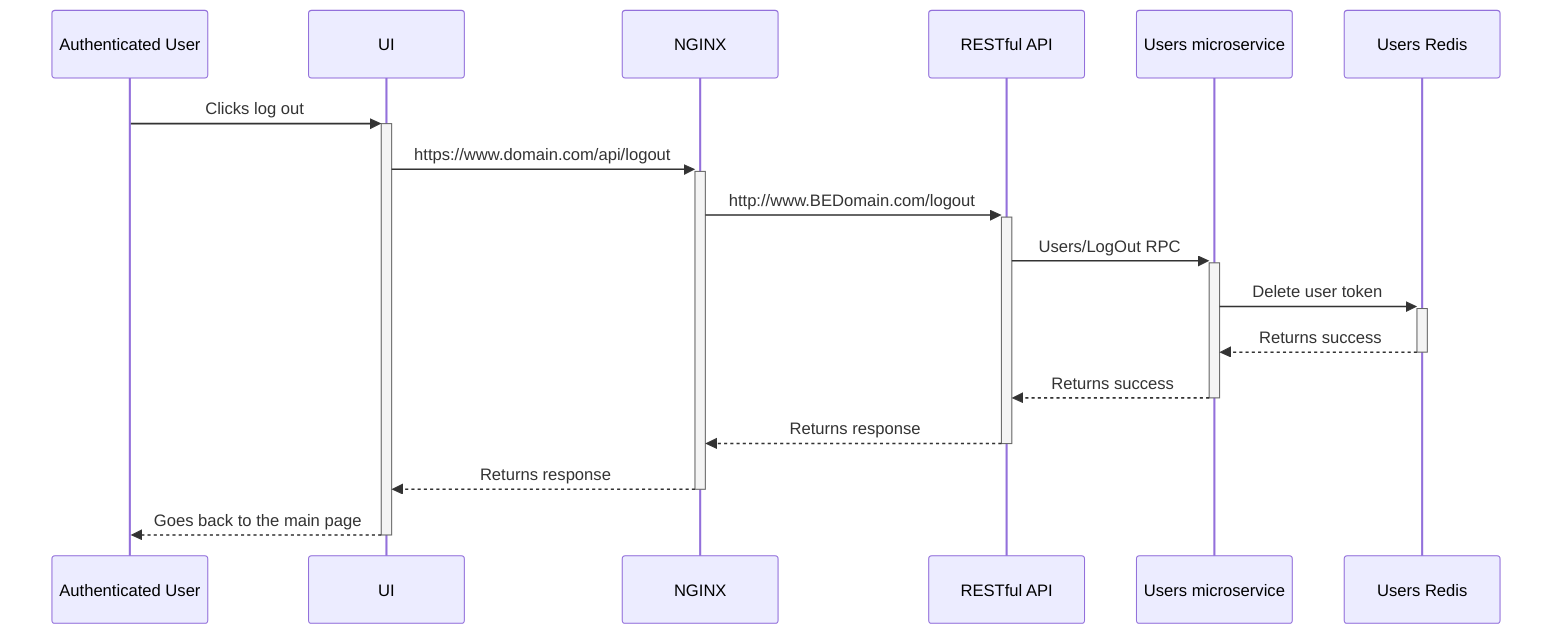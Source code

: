 sequenceDiagram
    Authenticated User->>+UI: Clicks log out
    UI->>+NGINX: https://www.domain.com/api/logout
    NGINX->>+RESTful API: http://www.BEDomain.com/logout
    RESTful API->>+Users microservice: Users/LogOut RPC
    Users microservice->>+Users Redis: Delete user token
    Users Redis-->>-Users microservice: Returns success
    Users microservice-->>-RESTful API: Returns success
    RESTful API-->>-NGINX: Returns response
    NGINX-->>-UI: Returns response
    UI-->>-Authenticated User: Goes back to the main page